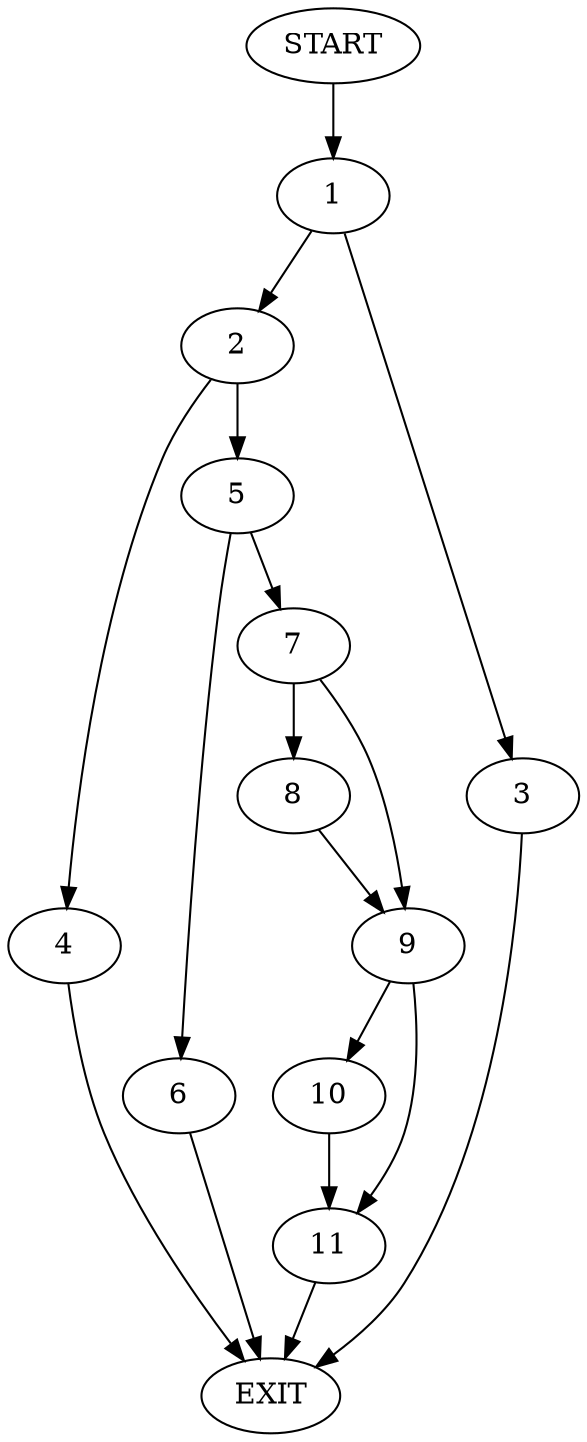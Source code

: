 digraph {
0 [label="START"]
12 [label="EXIT"]
0 -> 1
1 -> 2
1 -> 3
2 -> 4
2 -> 5
3 -> 12
5 -> 6
5 -> 7
4 -> 12
7 -> 8
7 -> 9
6 -> 12
8 -> 9
9 -> 10
9 -> 11
11 -> 12
10 -> 11
}
